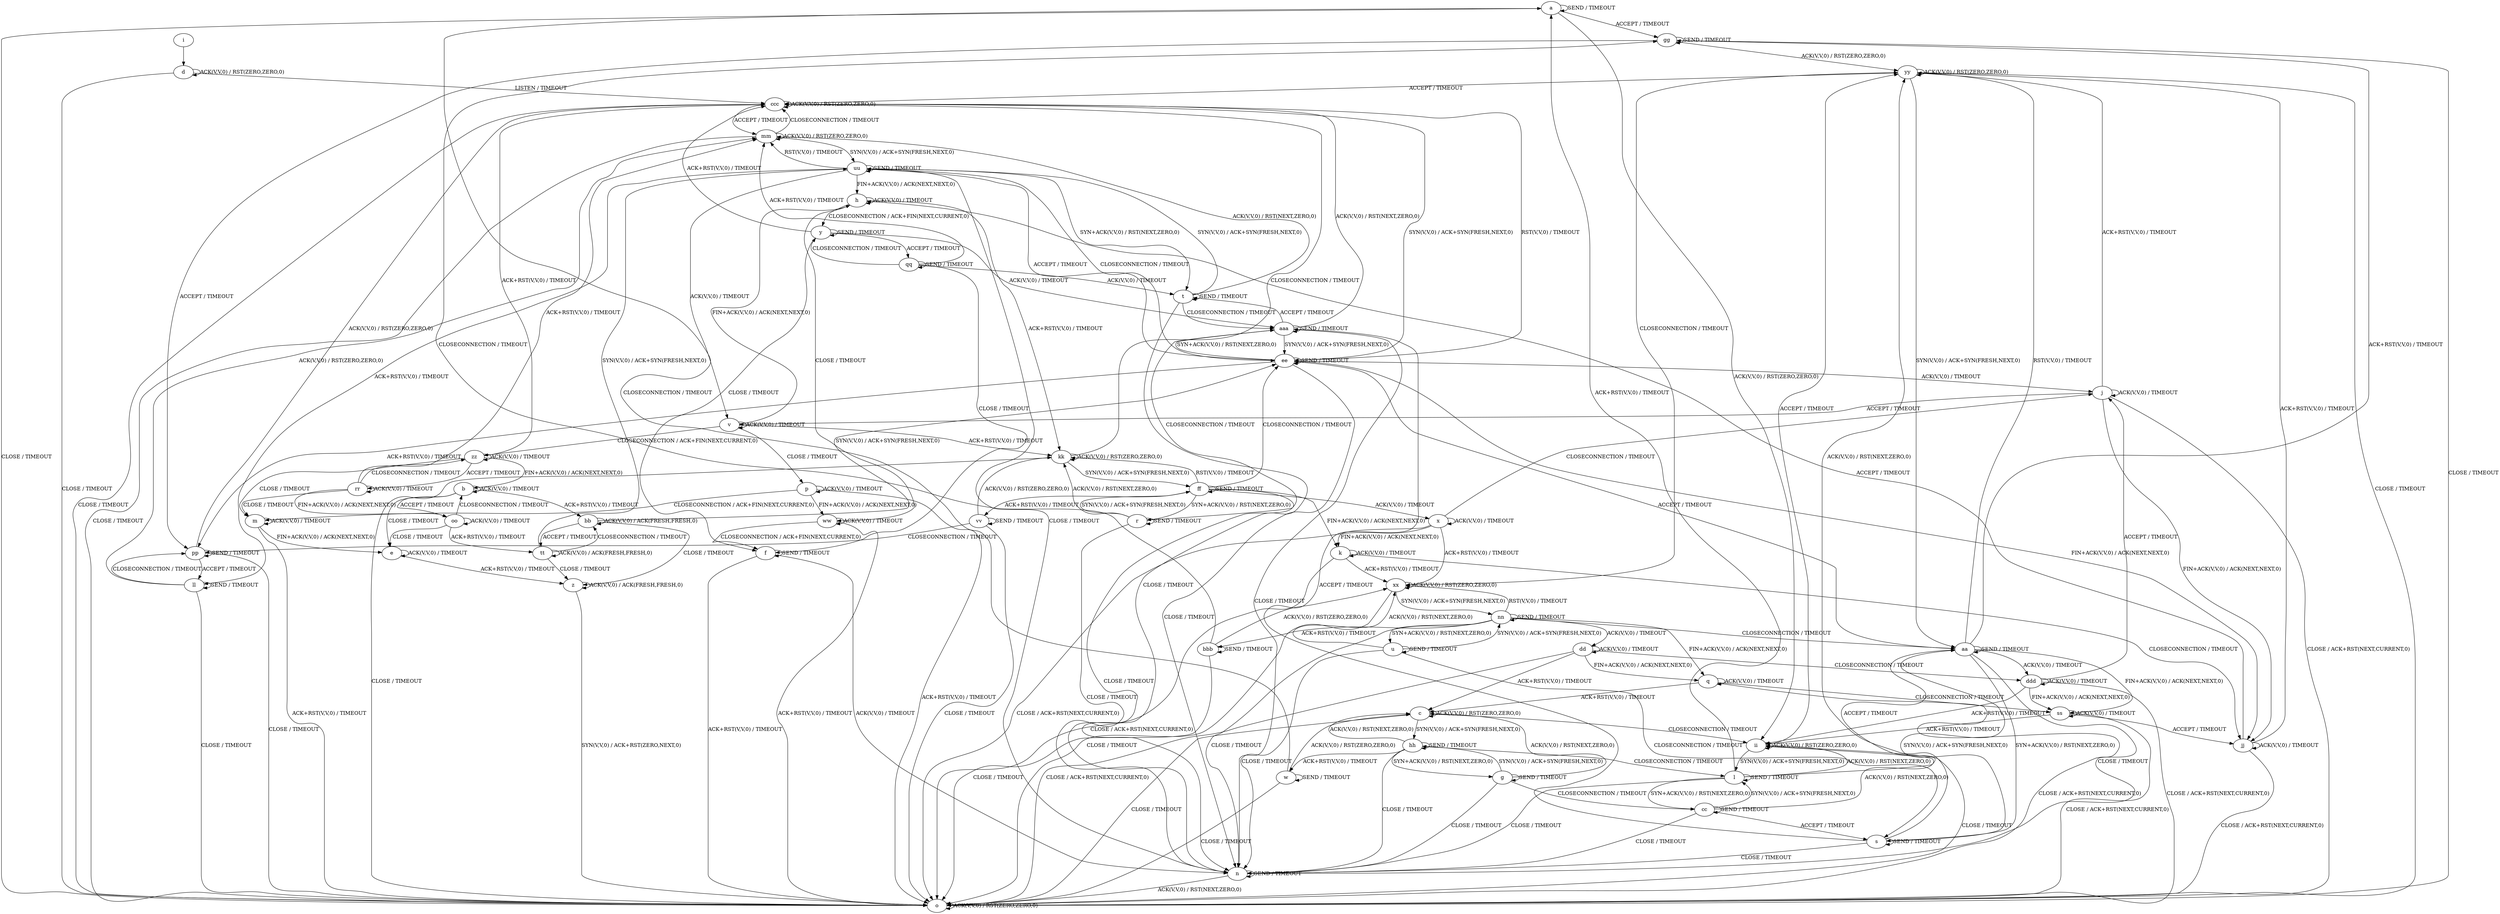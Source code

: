 digraph "" {
	graph ["Incoming time"=209.0894432067871,
		"Outgoing time"=452.62614464759827,
		Output="{'States': 56, 'Transitions': 716, 'Filename': '../results/tcp/TCP_FreeBSD_Server-TCP_FreeBSD_Server-cvc4-2.dot'}",
		Reference="{'States': 56, 'Transitions': 716, 'Filename': '../subjects/tcp/TCP_FreeBSD_Server.dot'}",
		Solver=cvc4,
		Updated="{'States': 56, 'Transitions': 716, 'Filename': '../subjects/tcp/TCP_FreeBSD_Server.dot'}",
		"f-measure"=1.0,
		precision=1.0,
		recall=1.0
	];
	a -> a [key=0,
	label="SEND / TIMEOUT"];
a -> o [key=0,
label="CLOSE / TIMEOUT"];
a -> gg [key=0,
label="ACCEPT / TIMEOUT"];
a -> ii [key=0,
label="ACK(V,V,0) / RST(ZERO,ZERO,0)"];
b -> b [key=0,
label="ACK(V,V,0) / TIMEOUT"];
b -> e [key=0,
label="CLOSE / TIMEOUT"];
b -> bb [key=0,
label="ACK+RST(V,V,0) / TIMEOUT"];
b -> oo [key=0,
label="ACCEPT / TIMEOUT"];
c -> c [key=0,
label="ACK(V,V,0) / RST(ZERO,ZERO,0)"];
c -> o [key=0,
label="CLOSE / TIMEOUT"];
c -> hh [key=0,
label="SYN(V,V,0) / ACK+SYN(FRESH,NEXT,0)"];
c -> ii [key=0,
label="CLOSECONNECTION / TIMEOUT"];
d -> d [key=0,
label="ACK(V,V,0) / RST(ZERO,ZERO,0)"];
d -> o [key=0,
label="CLOSE / TIMEOUT"];
d -> ccc [key=0,
label="LISTEN / TIMEOUT"];
e -> e [key=0,
label="ACK(V,V,0) / TIMEOUT"];
e -> z [key=0,
label="ACK+RST(V,V,0) / TIMEOUT"];
f -> f [key=0,
label="SEND / TIMEOUT"];
f -> n [key=0,
label="ACK(V,V,0) / TIMEOUT"];
f -> o [key=0,
label="ACK+RST(V,V,0) / TIMEOUT"];
g -> c [key=0,
label="ACK(V,V,0) / RST(NEXT,ZERO,0)"];
g -> g [key=0,
label="SEND / TIMEOUT"];
g -> n [key=0,
label="CLOSE / TIMEOUT"];
g -> cc [key=0,
label="CLOSECONNECTION / TIMEOUT"];
g -> hh [key=0,
label="SYN(V,V,0) / ACK+SYN(FRESH,NEXT,0)"];
h -> h [key=0,
label="ACK(V,V,0) / TIMEOUT"];
h -> y [key=0,
label="CLOSECONNECTION / ACK+FIN(NEXT,CURRENT,0)"];
h -> kk [key=0,
label="ACK+RST(V,V,0) / TIMEOUT"];
h -> ww [key=0,
label="CLOSE / TIMEOUT"];
i -> d [key=0];
j -> j [key=0,
label="ACK(V,V,0) / TIMEOUT"];
j -> o [key=0,
label="CLOSE / ACK+RST(NEXT,CURRENT,0)"];
j -> v [key=0,
label="ACCEPT / TIMEOUT"];
j -> jj [key=0,
label="FIN+ACK(V,V,0) / ACK(NEXT,NEXT,0)"];
j -> yy [key=0,
label="ACK+RST(V,V,0) / TIMEOUT"];
k -> k [key=0,
label="ACK(V,V,0) / TIMEOUT"];
k -> o [key=0,
label="CLOSE / ACK+RST(NEXT,CURRENT,0)"];
k -> jj [key=0,
label="CLOSECONNECTION / TIMEOUT"];
k -> xx [key=0,
label="ACK+RST(V,V,0) / TIMEOUT"];
l -> a [key=0,
label="ACK+RST(V,V,0) / TIMEOUT"];
l -> l [key=0,
label="SEND / TIMEOUT"];
l -> n [key=0,
label="CLOSE / TIMEOUT"];
l -> aa [key=0,
label="ACCEPT / TIMEOUT"];
l -> cc [key=0,
label="SYN+ACK(V,V,0) / RST(NEXT,ZERO,0)"];
l -> ii [key=0,
label="ACK(V,V,0) / RST(NEXT,ZERO,0)"];
m -> e [key=0,
label="FIN+ACK(V,V,0) / ACK(NEXT,NEXT,0)"];
m -> m [key=0,
label="ACK(V,V,0) / TIMEOUT"];
m -> o [key=0,
label="ACK+RST(V,V,0) / TIMEOUT"];
n -> n [key=0,
label="SEND / TIMEOUT"];
n -> o [key=0,
label="ACK(V,V,0) / RST(NEXT,ZERO,0)"];
o -> o [key=0,
label="ACK(V,V,0) / RST(ZERO,ZERO,0)"];
p -> m [key=0,
label="CLOSECONNECTION / ACK+FIN(NEXT,CURRENT,0)"];
p -> o [key=0,
label="ACK+RST(V,V,0) / TIMEOUT"];
p -> p [key=0,
label="ACK(V,V,0) / TIMEOUT"];
p -> ww [key=0,
label="FIN+ACK(V,V,0) / ACK(NEXT,NEXT,0)"];
q -> c [key=0,
label="ACK+RST(V,V,0) / TIMEOUT"];
q -> o [key=0,
label="CLOSE / ACK+RST(NEXT,CURRENT,0)"];
q -> q [key=0,
label="ACK(V,V,0) / TIMEOUT"];
q -> ss [key=0,
label="CLOSECONNECTION / TIMEOUT"];
r -> n [key=0,
label="CLOSE / TIMEOUT"];
r -> r [key=0,
label="SEND / TIMEOUT"];
r -> ff [key=0,
label="SYN(V,V,0) / ACK+SYN(FRESH,NEXT,0)"];
r -> kk [key=0,
label="ACK(V,V,0) / RST(NEXT,ZERO,0)"];
r -> aaa [key=0,
label="CLOSECONNECTION / TIMEOUT"];
s -> n [key=0,
label="CLOSE / TIMEOUT"];
s -> s [key=0,
label="SEND / TIMEOUT"];
s -> aa [key=0,
label="SYN(V,V,0) / ACK+SYN(FRESH,NEXT,0)"];
s -> yy [key=0,
label="ACK(V,V,0) / RST(NEXT,ZERO,0)"];
s -> aaa [key=0,
label="ACCEPT / TIMEOUT"];
t -> n [key=0,
label="CLOSE / TIMEOUT"];
t -> t [key=0,
label="SEND / TIMEOUT"];
t -> mm [key=0,
label="ACK(V,V,0) / RST(NEXT,ZERO,0)"];
t -> uu [key=0,
label="SYN(V,V,0) / ACK+SYN(FRESH,NEXT,0)"];
t -> aaa [key=0,
label="CLOSECONNECTION / TIMEOUT"];
u -> n [key=0,
label="CLOSE / TIMEOUT"];
u -> s [key=0,
label="CLOSECONNECTION / TIMEOUT"];
u -> u [key=0,
label="SEND / TIMEOUT"];
u -> nn [key=0,
label="SYN(V,V,0) / ACK+SYN(FRESH,NEXT,0)"];
u -> xx [key=0,
label="ACK(V,V,0) / RST(NEXT,ZERO,0)"];
v -> h [key=0,
label="FIN+ACK(V,V,0) / ACK(NEXT,NEXT,0)"];
v -> p [key=0,
label="CLOSE / TIMEOUT"];
v -> v [key=0,
label="ACK(V,V,0) / TIMEOUT"];
v -> kk [key=0,
label="ACK+RST(V,V,0) / TIMEOUT"];
v -> zz [key=0,
label="CLOSECONNECTION / ACK+FIN(NEXT,CURRENT,0)"];
w -> a [key=0,
label="CLOSECONNECTION / TIMEOUT"];
w -> c [key=0,
label="ACK(V,V,0) / RST(ZERO,ZERO,0)"];
w -> o [key=0,
label="CLOSE / TIMEOUT"];
w -> w [key=0,
label="SEND / TIMEOUT"];
x -> j [key=0,
label="CLOSECONNECTION / TIMEOUT"];
x -> k [key=0,
label="FIN+ACK(V,V,0) / ACK(NEXT,NEXT,0)"];
x -> o [key=0,
label="CLOSE / ACK+RST(NEXT,CURRENT,0)"];
x -> x [key=0,
label="ACK(V,V,0) / TIMEOUT"];
x -> xx [key=0,
label="ACK+RST(V,V,0) / TIMEOUT"];
y -> f [key=0,
label="CLOSE / TIMEOUT"];
y -> y [key=0,
label="SEND / TIMEOUT"];
y -> qq [key=0,
label="ACCEPT / TIMEOUT"];
y -> aaa [key=0,
label="ACK(V,V,0) / TIMEOUT"];
y -> ccc [key=0,
label="ACK+RST(V,V,0) / TIMEOUT"];
z -> o [key=0,
label="SYN(V,V,0) / ACK+RST(ZERO,NEXT,0)"];
z -> z [key=0,
label="ACK(V,V,0) / ACK(FRESH,FRESH,0)"];
aa -> n [key=0,
label="CLOSE / TIMEOUT"];
aa -> s [key=0,
label="SYN+ACK(V,V,0) / RST(NEXT,ZERO,0)"];
aa -> aa [key=0,
label="SEND / TIMEOUT"];
aa -> ee [key=0,
label="ACCEPT / TIMEOUT"];
aa -> gg [key=0,
label="ACK+RST(V,V,0) / TIMEOUT"];
aa -> ss [key=0,
label="FIN+ACK(V,V,0) / ACK(NEXT,NEXT,0)"];
aa -> yy [key=0,
label="RST(V,V,0) / TIMEOUT"];
aa -> ddd [key=0,
label="ACK(V,V,0) / TIMEOUT"];
bb -> z [key=0,
label="CLOSE / TIMEOUT"];
bb -> bb [key=0,
label="ACK(V,V,0) / ACK(FRESH,FRESH,0)"];
bb -> ee [key=0,
label="SYN(V,V,0) / ACK+SYN(FRESH,NEXT,0)"];
bb -> tt [key=0,
label="ACCEPT / TIMEOUT"];
cc -> l [key=0,
label="SYN(V,V,0) / ACK+SYN(FRESH,NEXT,0)"];
cc -> n [key=0,
label="CLOSE / TIMEOUT"];
cc -> s [key=0,
label="ACCEPT / TIMEOUT"];
cc -> cc [key=0,
label="SEND / TIMEOUT"];
cc -> ii [key=0,
label="ACK(V,V,0) / RST(NEXT,ZERO,0)"];
dd -> c [key=0,
label="ACK+RST(V,V,0) / TIMEOUT"];
dd -> o [key=0,
label="CLOSE / ACK+RST(NEXT,CURRENT,0)"];
dd -> q [key=0,
label="FIN+ACK(V,V,0) / ACK(NEXT,NEXT,0)"];
dd -> dd [key=0,
label="ACK(V,V,0) / TIMEOUT"];
dd -> ddd [key=0,
label="CLOSECONNECTION / TIMEOUT"];
ee -> j [key=0,
label="ACK(V,V,0) / TIMEOUT"];
ee -> n [key=0,
label="CLOSE / TIMEOUT"];
ee -> ee [key=0,
label="SEND / TIMEOUT"];
ee -> jj [key=0,
label="FIN+ACK(V,V,0) / ACK(NEXT,NEXT,0)"];
ee -> pp [key=0,
label="ACK+RST(V,V,0) / TIMEOUT"];
ee -> uu [key=0,
label="ACCEPT / TIMEOUT"];
ee -> aaa [key=0,
label="SYN+ACK(V,V,0) / RST(NEXT,ZERO,0)"];
ee -> ccc [key=0,
label="RST(V,V,0) / TIMEOUT"];
ff -> k [key=0,
label="FIN+ACK(V,V,0) / ACK(NEXT,NEXT,0)"];
ff -> n [key=0,
label="CLOSE / TIMEOUT"];
ff -> r [key=0,
label="SYN+ACK(V,V,0) / RST(NEXT,ZERO,0)"];
ff -> x [key=0,
label="ACK(V,V,0) / TIMEOUT"];
ff -> ee [key=0,
label="CLOSECONNECTION / TIMEOUT"];
ff -> ff [key=0,
label="SEND / TIMEOUT"];
ff -> kk [key=0,
label="RST(V,V,0) / TIMEOUT"];
ff -> vv [key=0,
label="ACK+RST(V,V,0) / TIMEOUT"];
gg -> o [key=0,
label="CLOSE / TIMEOUT"];
gg -> gg [key=0,
label="SEND / TIMEOUT"];
gg -> pp [key=0,
label="ACCEPT / TIMEOUT"];
gg -> yy [key=0,
label="ACK(V,V,0) / RST(ZERO,ZERO,0)"];
hh -> c [key=0,
label="ACK(V,V,0) / RST(NEXT,ZERO,0)"];
hh -> g [key=0,
label="SYN+ACK(V,V,0) / RST(NEXT,ZERO,0)"];
hh -> l [key=0,
label="CLOSECONNECTION / TIMEOUT"];
hh -> n [key=0,
label="CLOSE / TIMEOUT"];
hh -> w [key=0,
label="ACK+RST(V,V,0) / TIMEOUT"];
hh -> hh [key=0,
label="SEND / TIMEOUT"];
ii -> l [key=0,
label="SYN(V,V,0) / ACK+SYN(FRESH,NEXT,0)"];
ii -> o [key=0,
label="CLOSE / TIMEOUT"];
ii -> ii [key=0,
label="ACK(V,V,0) / RST(ZERO,ZERO,0)"];
ii -> yy [key=0,
label="ACCEPT / TIMEOUT"];
jj -> h [key=0,
label="ACCEPT / TIMEOUT"];
jj -> o [key=0,
label="CLOSE / ACK+RST(NEXT,CURRENT,0)"];
jj -> jj [key=0,
label="ACK(V,V,0) / TIMEOUT"];
jj -> yy [key=0,
label="ACK+RST(V,V,0) / TIMEOUT"];
kk -> o [key=0,
label="CLOSE / TIMEOUT"];
kk -> ff [key=0,
label="SYN(V,V,0) / ACK+SYN(FRESH,NEXT,0)"];
kk -> kk [key=0,
label="ACK(V,V,0) / RST(ZERO,ZERO,0)"];
kk -> ccc [key=0,
label="CLOSECONNECTION / TIMEOUT"];
ll -> o [key=0,
label="CLOSE / TIMEOUT"];
ll -> ll [key=0,
label="SEND / TIMEOUT"];
ll -> mm [key=0,
label="ACK(V,V,0) / RST(ZERO,ZERO,0)"];
ll -> pp [key=0,
label="CLOSECONNECTION / TIMEOUT"];
mm -> o [key=0,
label="CLOSE / TIMEOUT"];
mm -> mm [key=0,
label="ACK(V,V,0) / RST(ZERO,ZERO,0)"];
mm -> uu [key=0,
label="SYN(V,V,0) / ACK+SYN(FRESH,NEXT,0)"];
mm -> ccc [key=0,
label="CLOSECONNECTION / TIMEOUT"];
nn -> n [key=0,
label="CLOSE / TIMEOUT"];
nn -> q [key=0,
label="FIN+ACK(V,V,0) / ACK(NEXT,NEXT,0)"];
nn -> u [key=0,
label="SYN+ACK(V,V,0) / RST(NEXT,ZERO,0)"];
nn -> aa [key=0,
label="CLOSECONNECTION / TIMEOUT"];
nn -> dd [key=0,
label="ACK(V,V,0) / TIMEOUT"];
nn -> nn [key=0,
label="SEND / TIMEOUT"];
nn -> xx [key=0,
label="RST(V,V,0) / TIMEOUT"];
nn -> bbb [key=0,
label="ACK+RST(V,V,0) / TIMEOUT"];
oo -> b [key=0,
label="CLOSECONNECTION / TIMEOUT"];
oo -> e [key=0,
label="CLOSE / TIMEOUT"];
oo -> oo [key=0,
label="ACK(V,V,0) / TIMEOUT"];
oo -> tt [key=0,
label="ACK+RST(V,V,0) / TIMEOUT"];
pp -> o [key=0,
label="CLOSE / TIMEOUT"];
pp -> ll [key=0,
label="ACCEPT / TIMEOUT"];
pp -> pp [key=0,
label="SEND / TIMEOUT"];
pp -> ccc [key=0,
label="ACK(V,V,0) / RST(ZERO,ZERO,0)"];
qq -> f [key=0,
label="CLOSE / TIMEOUT"];
qq -> t [key=0,
label="ACK(V,V,0) / TIMEOUT"];
qq -> y [key=0,
label="CLOSECONNECTION / TIMEOUT"];
qq -> mm [key=0,
label="ACK+RST(V,V,0) / TIMEOUT"];
qq -> qq [key=0,
label="SEND / TIMEOUT"];
rr -> m [key=0,
label="CLOSE / TIMEOUT"];
rr -> mm [key=0,
label="ACK+RST(V,V,0) / TIMEOUT"];
rr -> oo [key=0,
label="FIN+ACK(V,V,0) / ACK(NEXT,NEXT,0)"];
rr -> rr [key=0,
label="ACK(V,V,0) / TIMEOUT"];
rr -> zz [key=0,
label="CLOSECONNECTION / TIMEOUT"];
ss -> o [key=0,
label="CLOSE / ACK+RST(NEXT,CURRENT,0)"];
ss -> ii [key=0,
label="ACK+RST(V,V,0) / TIMEOUT"];
ss -> jj [key=0,
label="ACCEPT / TIMEOUT"];
ss -> ss [key=0,
label="ACK(V,V,0) / TIMEOUT"];
tt -> z [key=0,
label="CLOSE / TIMEOUT"];
tt -> bb [key=0,
label="CLOSECONNECTION / TIMEOUT"];
tt -> tt [key=0,
label="ACK(V,V,0) / ACK(FRESH,FRESH,0)"];
tt -> uu [key=0,
label="SYN(V,V,0) / ACK+SYN(FRESH,NEXT,0)"];
uu -> h [key=0,
label="FIN+ACK(V,V,0) / ACK(NEXT,NEXT,0)"];
uu -> n [key=0,
label="CLOSE / TIMEOUT"];
uu -> t [key=0,
label="SYN+ACK(V,V,0) / RST(NEXT,ZERO,0)"];
uu -> v [key=0,
label="ACK(V,V,0) / TIMEOUT"];
uu -> ee [key=0,
label="CLOSECONNECTION / TIMEOUT"];
uu -> ll [key=0,
label="ACK+RST(V,V,0) / TIMEOUT"];
uu -> mm [key=0,
label="RST(V,V,0) / TIMEOUT"];
uu -> uu [key=0,
label="SEND / TIMEOUT"];
vv -> o [key=0,
label="CLOSE / TIMEOUT"];
vv -> kk [key=0,
label="ACK(V,V,0) / RST(ZERO,ZERO,0)"];
vv -> pp [key=0,
label="CLOSECONNECTION / TIMEOUT"];
vv -> vv [key=0,
label="SEND / TIMEOUT"];
ww -> f [key=0,
label="CLOSECONNECTION / ACK+FIN(NEXT,CURRENT,0)"];
ww -> o [key=0,
label="ACK+RST(V,V,0) / TIMEOUT"];
ww -> ww [key=0,
label="ACK(V,V,0) / TIMEOUT"];
xx -> o [key=0,
label="CLOSE / TIMEOUT"];
xx -> nn [key=0,
label="SYN(V,V,0) / ACK+SYN(FRESH,NEXT,0)"];
xx -> xx [key=0,
label="ACK(V,V,0) / RST(ZERO,ZERO,0)"];
xx -> yy [key=0,
label="CLOSECONNECTION / TIMEOUT"];
yy -> o [key=0,
label="CLOSE / TIMEOUT"];
yy -> aa [key=0,
label="SYN(V,V,0) / ACK+SYN(FRESH,NEXT,0)"];
yy -> yy [key=0,
label="ACK(V,V,0) / RST(ZERO,ZERO,0)"];
yy -> ccc [key=0,
label="ACCEPT / TIMEOUT"];
zz -> b [key=0,
label="FIN+ACK(V,V,0) / ACK(NEXT,NEXT,0)"];
zz -> m [key=0,
label="CLOSE / TIMEOUT"];
zz -> rr [key=0,
label="ACCEPT / TIMEOUT"];
zz -> zz [key=0,
label="ACK(V,V,0) / TIMEOUT"];
zz -> ccc [key=0,
label="ACK+RST(V,V,0) / TIMEOUT"];
aaa -> n [key=0,
label="CLOSE / TIMEOUT"];
aaa -> t [key=0,
label="ACCEPT / TIMEOUT"];
aaa -> ee [key=0,
label="SYN(V,V,0) / ACK+SYN(FRESH,NEXT,0)"];
aaa -> aaa [key=0,
label="SEND / TIMEOUT"];
aaa -> ccc [key=0,
label="ACK(V,V,0) / RST(NEXT,ZERO,0)"];
bbb -> o [key=0,
label="CLOSE / TIMEOUT"];
bbb -> gg [key=0,
label="CLOSECONNECTION / TIMEOUT"];
bbb -> xx [key=0,
label="ACK(V,V,0) / RST(ZERO,ZERO,0)"];
bbb -> bbb [key=0,
label="SEND / TIMEOUT"];
ccc -> o [key=0,
label="CLOSE / TIMEOUT"];
ccc -> ee [key=0,
label="SYN(V,V,0) / ACK+SYN(FRESH,NEXT,0)"];
ccc -> mm [key=0,
label="ACCEPT / TIMEOUT"];
ccc -> ccc [key=0,
label="ACK(V,V,0) / RST(ZERO,ZERO,0)"];
ddd -> j [key=0,
label="ACCEPT / TIMEOUT"];
ddd -> o [key=0,
label="CLOSE / ACK+RST(NEXT,CURRENT,0)"];
ddd -> ii [key=0,
label="ACK+RST(V,V,0) / TIMEOUT"];
ddd -> ss [key=0,
label="FIN+ACK(V,V,0) / ACK(NEXT,NEXT,0)"];
ddd -> ddd [key=0,
label="ACK(V,V,0) / TIMEOUT"];
}
